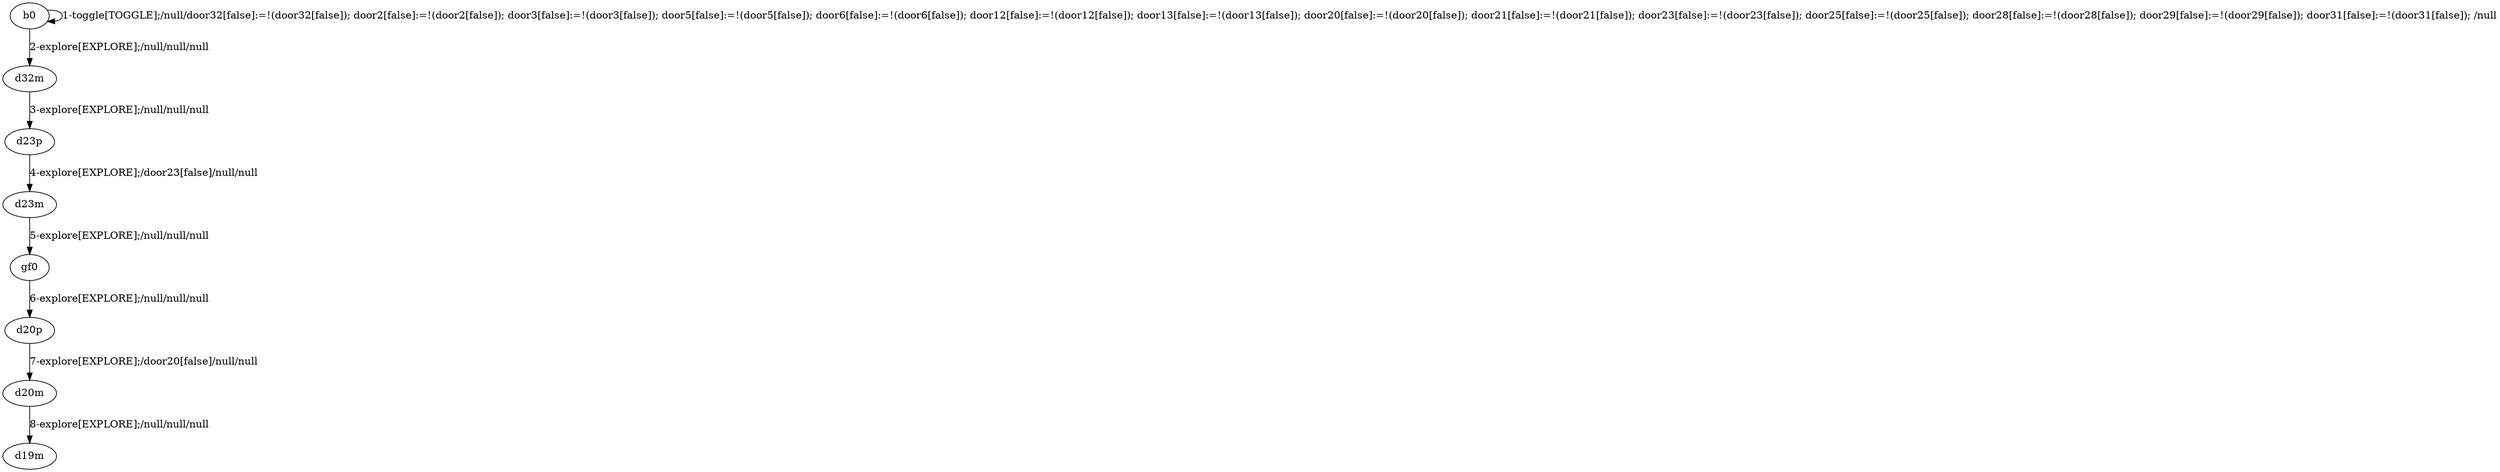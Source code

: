 # Total number of goals covered by this test: 2
# gf0 --> d20p
# d23m --> gf0

digraph g {
"b0" -> "b0" [label = "1-toggle[TOGGLE];/null/door32[false]:=!(door32[false]); door2[false]:=!(door2[false]); door3[false]:=!(door3[false]); door5[false]:=!(door5[false]); door6[false]:=!(door6[false]); door12[false]:=!(door12[false]); door13[false]:=!(door13[false]); door20[false]:=!(door20[false]); door21[false]:=!(door21[false]); door23[false]:=!(door23[false]); door25[false]:=!(door25[false]); door28[false]:=!(door28[false]); door29[false]:=!(door29[false]); door31[false]:=!(door31[false]); /null"];
"b0" -> "d32m" [label = "2-explore[EXPLORE];/null/null/null"];
"d32m" -> "d23p" [label = "3-explore[EXPLORE];/null/null/null"];
"d23p" -> "d23m" [label = "4-explore[EXPLORE];/door23[false]/null/null"];
"d23m" -> "gf0" [label = "5-explore[EXPLORE];/null/null/null"];
"gf0" -> "d20p" [label = "6-explore[EXPLORE];/null/null/null"];
"d20p" -> "d20m" [label = "7-explore[EXPLORE];/door20[false]/null/null"];
"d20m" -> "d19m" [label = "8-explore[EXPLORE];/null/null/null"];
}